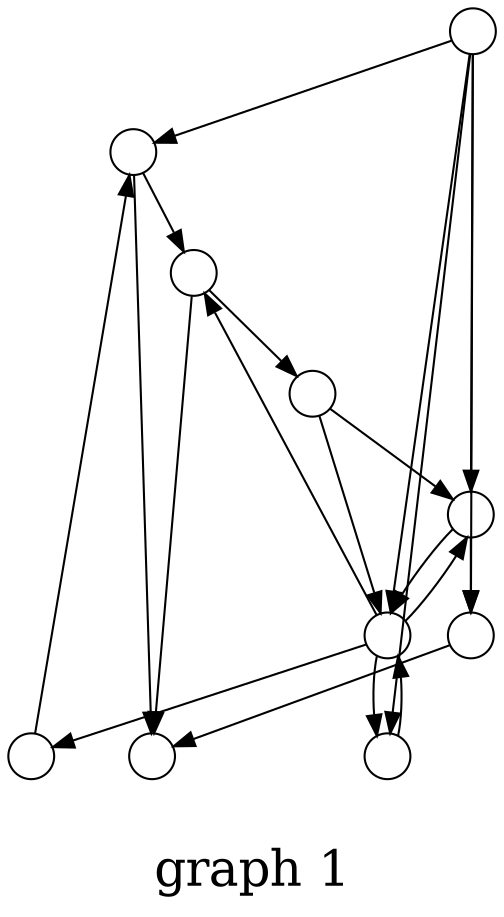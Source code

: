 /*****
graph 1
*****/

digraph G {
  graph [splines=false overlap=false]
  node  [shape=ellipse, width=0.3, height=0.3, label=""]
  0 ;
  1 ;
  2 ;
  3 ;
  4 ;
  5 ;
  6 ;
  7 ;
  8 ;
  9 ;
  0 -> 2;
  1 -> 0;
  1 -> 3;
  3 -> 1;
  3 -> 4;
  3 -> 7;
  3 -> 8;
  4 -> 5;
  5 -> 2;
  5 -> 7;
  6 -> 0;
  6 -> 1;
  6 -> 3;
  6 -> 5;
  6 -> 8;
  7 -> 2;
  7 -> 9;
  8 -> 3;
  9 -> 1;
  9 -> 3;
  label = "\ngraph 1\n";  fontsize=24;
}
